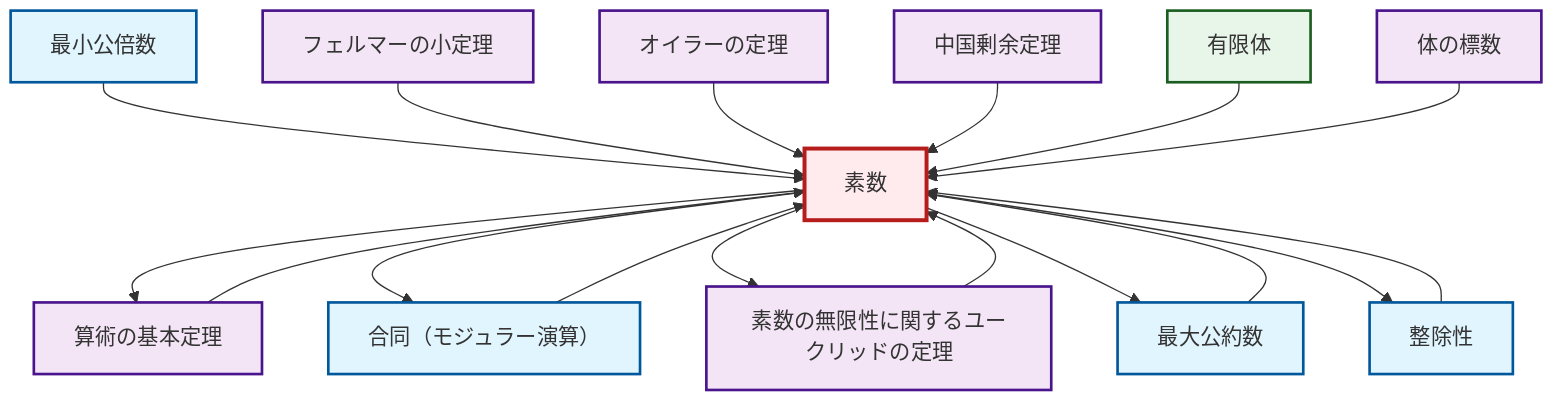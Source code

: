 graph TD
    classDef definition fill:#e1f5fe,stroke:#01579b,stroke-width:2px
    classDef theorem fill:#f3e5f5,stroke:#4a148c,stroke-width:2px
    classDef axiom fill:#fff3e0,stroke:#e65100,stroke-width:2px
    classDef example fill:#e8f5e9,stroke:#1b5e20,stroke-width:2px
    classDef current fill:#ffebee,stroke:#b71c1c,stroke-width:3px
    thm-field-characteristic["体の標数"]:::theorem
    thm-fermat-little["フェルマーの小定理"]:::theorem
    def-congruence["合同（モジュラー演算）"]:::definition
    def-lcm["最小公倍数"]:::definition
    thm-euler["オイラーの定理"]:::theorem
    def-divisibility["整除性"]:::definition
    thm-euclid-infinitude-primes["素数の無限性に関するユークリッドの定理"]:::theorem
    def-prime["素数"]:::definition
    thm-fundamental-arithmetic["算術の基本定理"]:::theorem
    thm-chinese-remainder["中国剰余定理"]:::theorem
    def-gcd["最大公約数"]:::definition
    ex-finite-field["有限体"]:::example
    thm-euclid-infinitude-primes --> def-prime
    def-divisibility --> def-prime
    def-lcm --> def-prime
    def-prime --> thm-fundamental-arithmetic
    def-prime --> def-congruence
    def-prime --> thm-euclid-infinitude-primes
    thm-fundamental-arithmetic --> def-prime
    def-congruence --> def-prime
    def-gcd --> def-prime
    thm-fermat-little --> def-prime
    thm-euler --> def-prime
    def-prime --> def-gcd
    thm-chinese-remainder --> def-prime
    def-prime --> def-divisibility
    ex-finite-field --> def-prime
    thm-field-characteristic --> def-prime
    class def-prime current